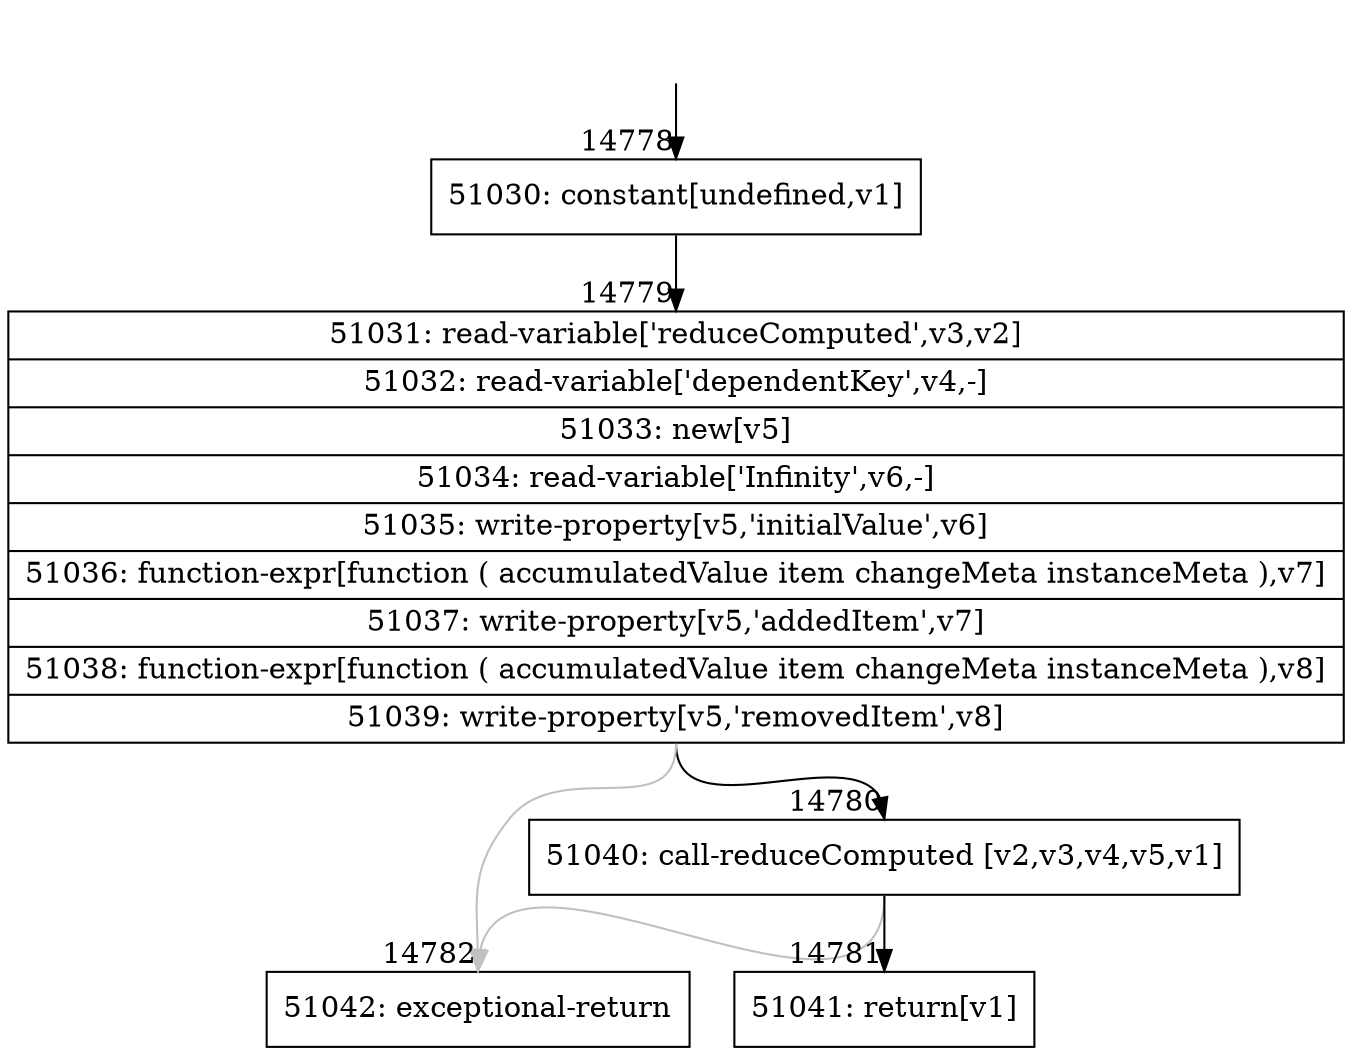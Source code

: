 digraph {
rankdir="TD"
BB_entry1237[shape=none,label=""];
BB_entry1237 -> BB14778 [tailport=s, headport=n, headlabel="    14778"]
BB14778 [shape=record label="{51030: constant[undefined,v1]}" ] 
BB14778 -> BB14779 [tailport=s, headport=n, headlabel="      14779"]
BB14779 [shape=record label="{51031: read-variable['reduceComputed',v3,v2]|51032: read-variable['dependentKey',v4,-]|51033: new[v5]|51034: read-variable['Infinity',v6,-]|51035: write-property[v5,'initialValue',v6]|51036: function-expr[function ( accumulatedValue item changeMeta instanceMeta ),v7]|51037: write-property[v5,'addedItem',v7]|51038: function-expr[function ( accumulatedValue item changeMeta instanceMeta ),v8]|51039: write-property[v5,'removedItem',v8]}" ] 
BB14779 -> BB14780 [tailport=s, headport=n, headlabel="      14780"]
BB14779 -> BB14782 [tailport=s, headport=n, color=gray, headlabel="      14782"]
BB14780 [shape=record label="{51040: call-reduceComputed [v2,v3,v4,v5,v1]}" ] 
BB14780 -> BB14781 [tailport=s, headport=n, headlabel="      14781"]
BB14780 -> BB14782 [tailport=s, headport=n, color=gray]
BB14781 [shape=record label="{51041: return[v1]}" ] 
BB14782 [shape=record label="{51042: exceptional-return}" ] 
//#$~ 27175
}

